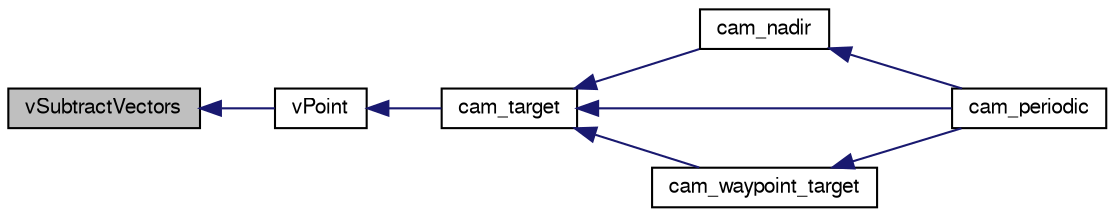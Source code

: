digraph "vSubtractVectors"
{
  edge [fontname="FreeSans",fontsize="10",labelfontname="FreeSans",labelfontsize="10"];
  node [fontname="FreeSans",fontsize="10",shape=record];
  rankdir="LR";
  Node1 [label="vSubtractVectors",height=0.2,width=0.4,color="black", fillcolor="grey75", style="filled", fontcolor="black"];
  Node1 -> Node2 [dir="back",color="midnightblue",fontsize="10",style="solid",fontname="FreeSans"];
  Node2 [label="vPoint",height=0.2,width=0.4,color="black", fillcolor="white", style="filled",URL="$point_8h.html#a3317a3a368f54d6c89acfbbaa49b4ed2"];
  Node2 -> Node3 [dir="back",color="midnightblue",fontsize="10",style="solid",fontname="FreeSans"];
  Node3 [label="cam_target",height=0.2,width=0.4,color="black", fillcolor="white", style="filled",URL="$cam_8c.html#aab3da8ed719ee01699f50450b3df3b13",tooltip="Computes the right angles from target_x, target_y, target_alt. "];
  Node3 -> Node4 [dir="back",color="midnightblue",fontsize="10",style="solid",fontname="FreeSans"];
  Node4 [label="cam_nadir",height=0.2,width=0.4,color="black", fillcolor="white", style="filled",URL="$cam_8c.html#aa5c7c762b35b57ec479e6244f006c5d1",tooltip="Point straight down. "];
  Node4 -> Node5 [dir="back",color="midnightblue",fontsize="10",style="solid",fontname="FreeSans"];
  Node5 [label="cam_periodic",height=0.2,width=0.4,color="black", fillcolor="white", style="filled",URL="$cam_8h.html#a1ac78decc31cdd4c6b7584a8bf42d315",tooltip="For CAM_MODE_AC_TARGET mode. "];
  Node3 -> Node5 [dir="back",color="midnightblue",fontsize="10",style="solid",fontname="FreeSans"];
  Node3 -> Node6 [dir="back",color="midnightblue",fontsize="10",style="solid",fontname="FreeSans"];
  Node6 [label="cam_waypoint_target",height=0.2,width=0.4,color="black", fillcolor="white", style="filled",URL="$cam_8c.html#a91c2133236e62688f7acfe1ab9fe2f11"];
  Node6 -> Node5 [dir="back",color="midnightblue",fontsize="10",style="solid",fontname="FreeSans"];
}
